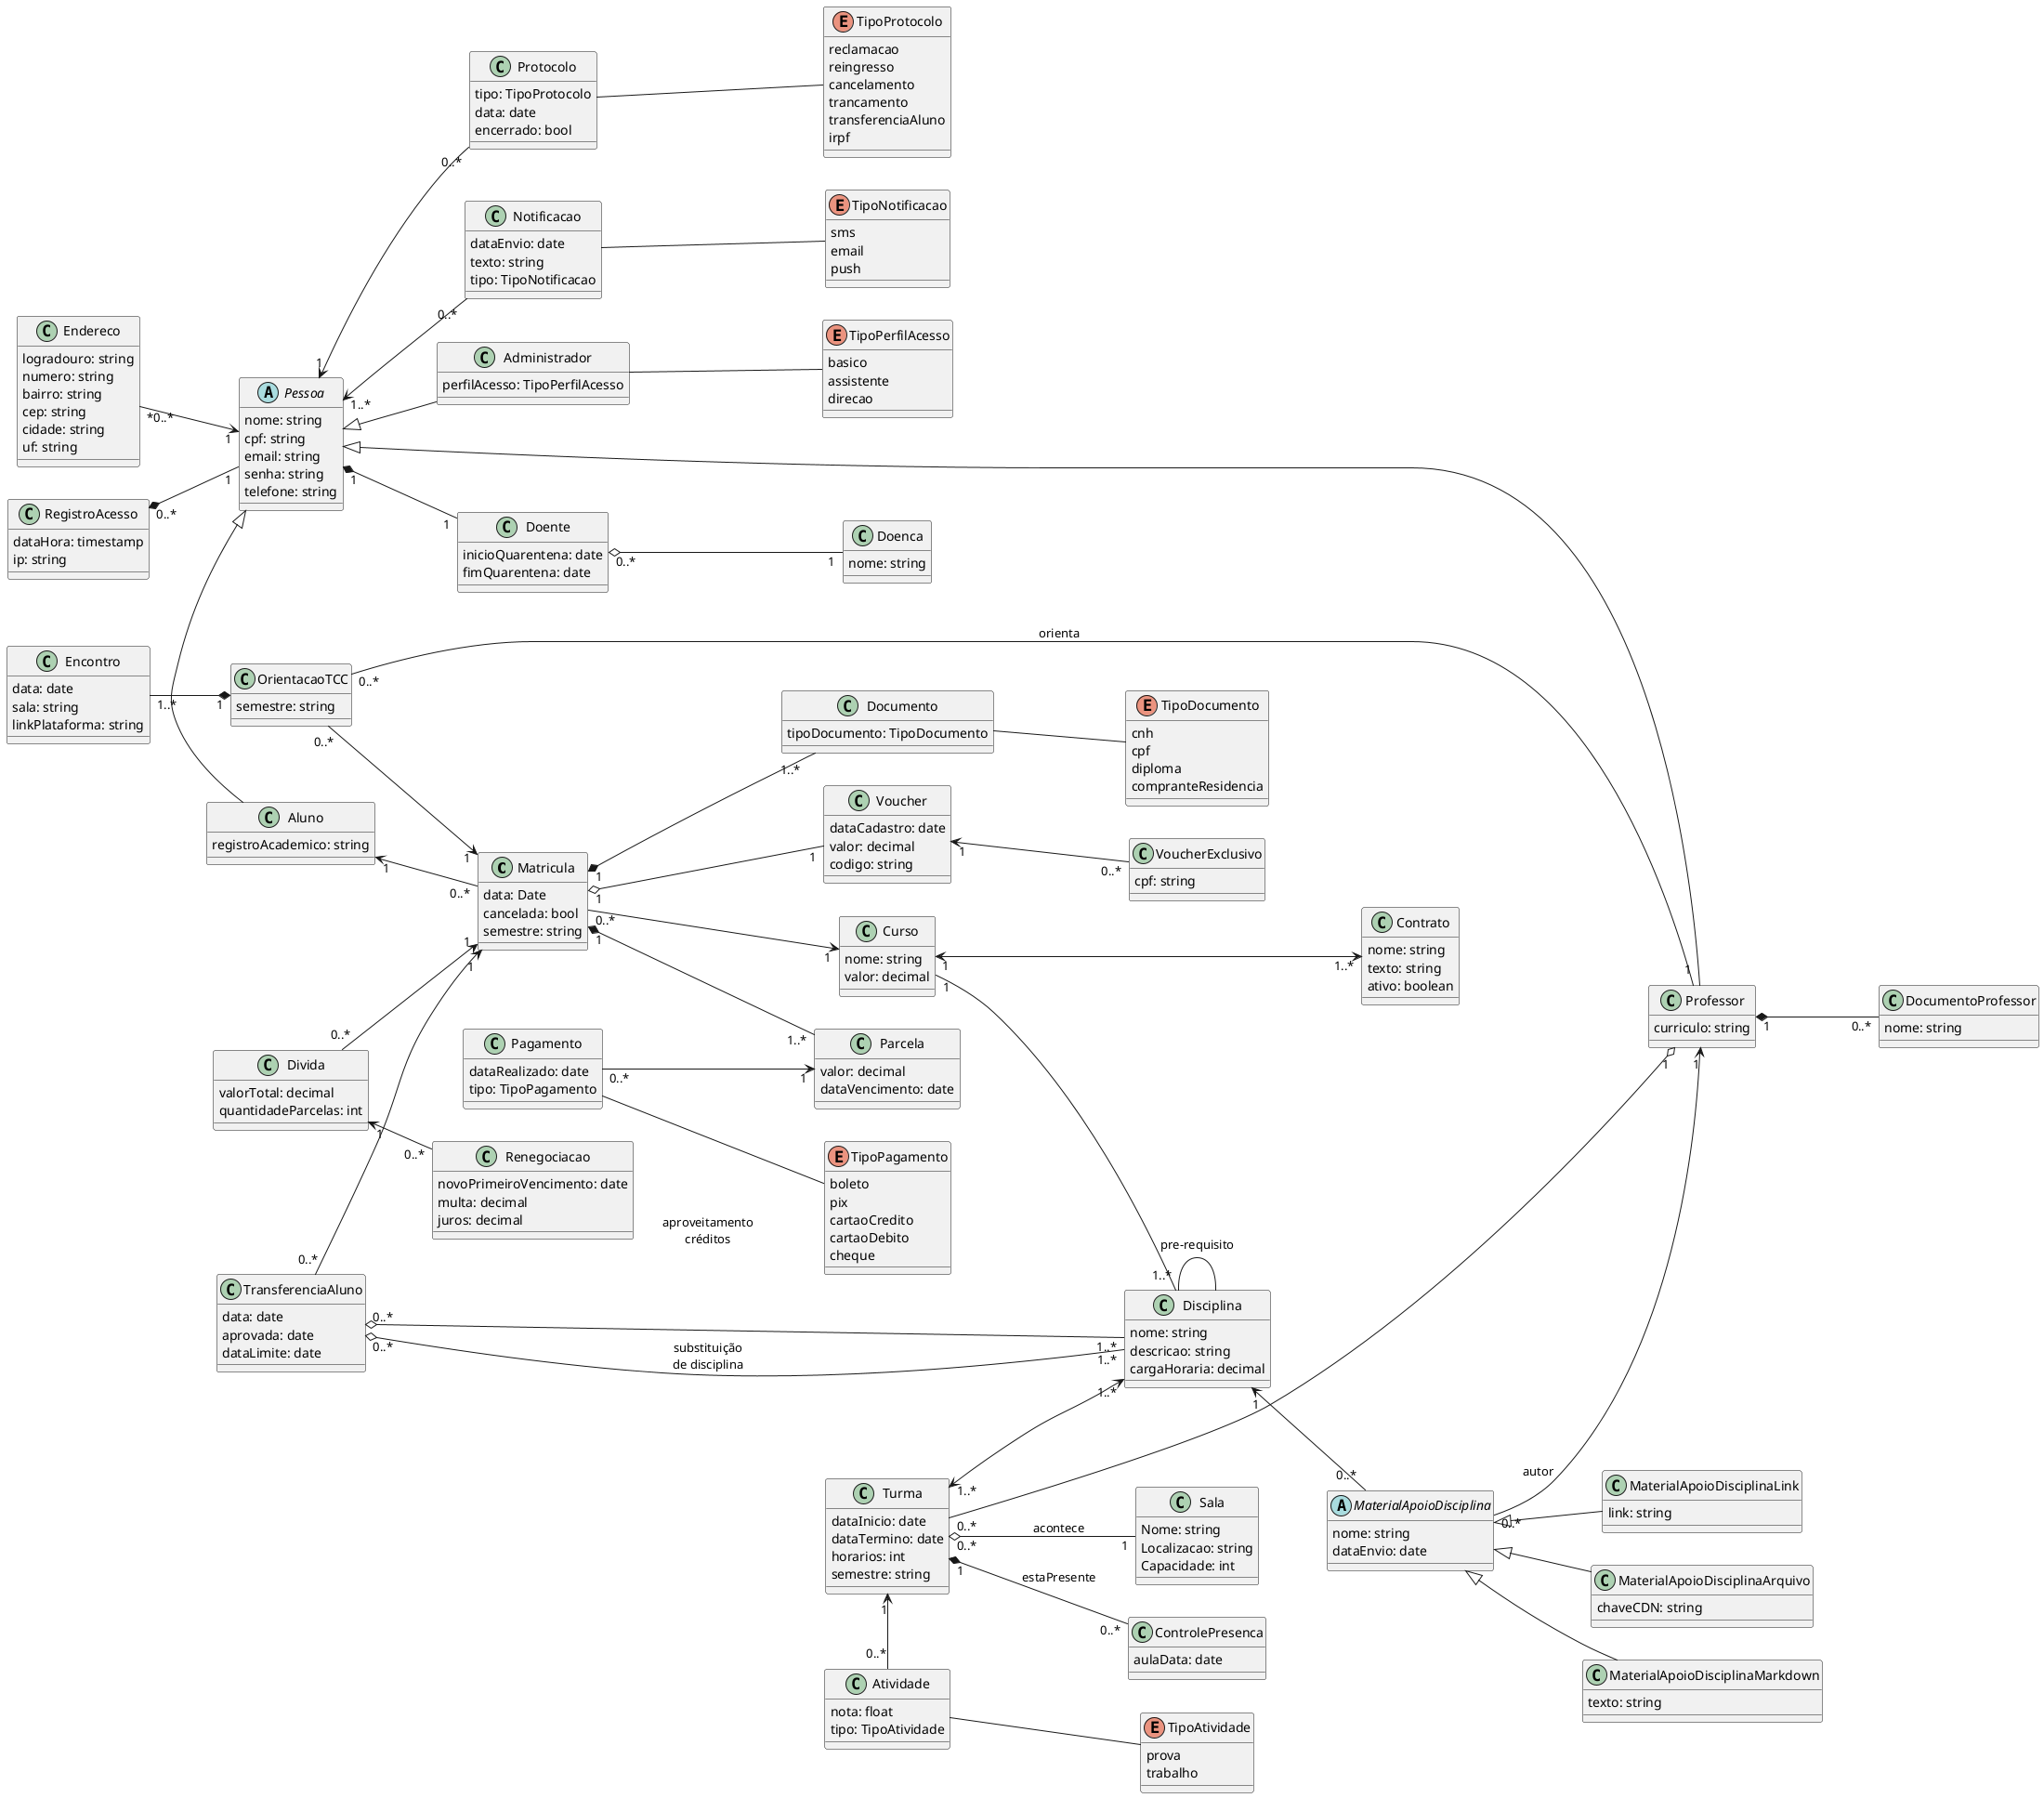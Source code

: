@startuml classes
left to right direction

class Matricula{
    data: Date
    cancelada: bool
    semestre: string
}
abstract class Pessoa{
    nome: string
    cpf: string
    email: string
    senha: string
    telefone: string
}
class Endereco {
    logradouro: string
    numero: string
    bairro: string
    cep: string
    cidade: string
    uf: string
}
class RegistroAcesso{
    dataHora: timestamp
    ip: string
}
class Aluno {
    registroAcademico: string
}
class Professor {
    curriculo: string
}
class Administrador{
    perfilAcesso: TipoPerfilAcesso
}
enum TipoPerfilAcesso {
    basico
    assistente
    direcao
}
class Atividade{
    nota: float
    tipo: TipoAtividade
}
enum TipoAtividade {
    prova
    trabalho
}
class Contrato{
    nome: string
    texto: string
    ativo: boolean
}
class Doenca{
    nome: string
}
class Doente{
    inicioQuarentena: date
    fimQuarentena: date
}
class Curso {
    nome: string
    valor: decimal
}
class ControlePresenca{
    aulaData: date
}
class Disciplina{
    nome: string
    descricao: string
    cargaHoraria: decimal
}
abstract class MaterialApoioDisciplina{
    nome: string
    dataEnvio: date
}
class MaterialApoioDisciplinaLink{
    link: string
}
class MaterialApoioDisciplinaArquivo{
    chaveCDN: string
}
class MaterialApoioDisciplinaMarkdown{
    texto: string
}
class Turma {
    dataInicio: date
    dataTermino: date
    horarios: int
    semestre: string
}
class Sala{
    Nome: string
    Localizacao: string
    Capacidade: int
}
class Documento{
    tipoDocumento: TipoDocumento
}
class Parcela {
    valor: decimal
    dataVencimento: date
}
class Pagamento{
    dataRealizado: date
    tipo: TipoPagamento
}
class Voucher {
    dataCadastro: date
    valor: decimal
    codigo: string
}
class VoucherExclusivo {
    cpf: string
}
class Renegociacao{
    novoPrimeiroVencimento: date
    multa: decimal
    juros: decimal
}
class TransferenciaAluno{
    data: date
    aprovada: date
    dataLimite: date
}
class Divida{
    valorTotal: decimal
    quantidadeParcelas: int
}
class OrientacaoTCC{
    semestre: string
}
class Encontro {
    data: date
    sala: string
    linkPlataforma: string
}
class Protocolo {
    tipo: TipoProtocolo
    data: date
    encerrado: bool
}
enum TipoProtocolo{
    reclamacao
    reingresso
    cancelamento
    trancamento
    transferenciaAluno
    irpf
}
class Notificacao{
    dataEnvio: date
    texto: string
    tipo: TipoNotificacao
}
class DocumentoProfessor{
    nome: string
}
enum TipoNotificacao{
    sms
    email
    push
}
enum TipoPagamento{
    boleto
    pix
    cartaoCredito
    cartaoDebito
    cheque
}
enum TipoDocumento{
    cnh
    cpf
    diploma
    compranteResidencia
}

Pessoa <|-d- Administrador
Pessoa <|- Aluno
Pessoa <|-- Professor

MaterialApoioDisciplina <|-- MaterialApoioDisciplinaLink
MaterialApoioDisciplina <|-- MaterialApoioDisciplinaArquivo
MaterialApoioDisciplina <|-- MaterialApoioDisciplinaMarkdown

Pessoa "1" <-u- "*0..*" Endereco
Divida "1" <-- "0..*" Renegociacao
Divida "0..*" --> "1" Matricula
Matricula "1" <-u- "0..*" TransferenciaAluno
Matricula "1" <-u- "0..*" OrientacaoTCC
Aluno "1" <-- "0..*" Matricula
Disciplina -- Disciplina : pre-requisito
Disciplina "1" <-- "0..*" MaterialApoioDisciplina
MaterialApoioDisciplina "0..*" --> "1" Professor : autor
Matricula "0..*" --> "1" Curso
Matricula "1" *-- "1..*" Documento
Matricula "1" o-- "1" Voucher
Matricula "1" *-- "1..*" Parcela
Curso "1" -- "1..*" Disciplina
Curso "1" <---> "1..*" Contrato
Pessoa "1" <-- "0..*" Protocolo
Turma "0..*" o-- "1" Sala : acontece
Turma "0..*" --o "1" Professor
Turma "1..*" <--> "1..*" Disciplina
Turma "1" <-r- "0..*" Atividade
Turma "1" *-- "0..*" ControlePresenca: estaPresente
RegistroAcesso "0..*" *-- "1" Pessoa
Doente "0..*" o-- "1" Doenca
Pessoa "1" *-- "1" Doente
Pessoa "1..*" <-- "0..*" Notificacao
Professor "1" *-- "0..*" DocumentoProfessor
Professor "1" -- "0..*" OrientacaoTCC : orienta
OrientacaoTCC "1" *-u- "1..*" Encontro
Pagamento "0..*" --> "1" Parcela
Voucher "1" <-- "0..*" VoucherExclusivo
TransferenciaAluno "0..*" o-- "1..*" Disciplina : aproveitamento\ncréditos\n\n\n\n\n
TransferenciaAluno "0..*" o-- "1..*" Disciplina : substituição\nde disciplina

Pagamento -- TipoPagamento
Notificacao -- TipoNotificacao
Documento -- TipoDocumento
Protocolo -- TipoProtocolo
Atividade -- TipoAtividade
Administrador -- TipoPerfilAcesso

' -u- -> up
' -d- -> down
' -l- -> left
' -r- -> right

@enduml
